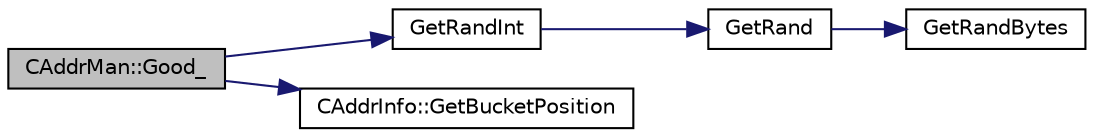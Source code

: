 digraph "CAddrMan::Good_"
{
  edge [fontname="Helvetica",fontsize="10",labelfontname="Helvetica",labelfontsize="10"];
  node [fontname="Helvetica",fontsize="10",shape=record];
  rankdir="LR";
  Node123 [label="CAddrMan::Good_",height=0.2,width=0.4,color="black", fillcolor="grey75", style="filled", fontcolor="black"];
  Node123 -> Node124 [color="midnightblue",fontsize="10",style="solid",fontname="Helvetica"];
  Node124 [label="GetRandInt",height=0.2,width=0.4,color="black", fillcolor="white", style="filled",URL="$random_8cpp.html#a0e44e088732172da6662db2d5e37d4b2"];
  Node124 -> Node125 [color="midnightblue",fontsize="10",style="solid",fontname="Helvetica"];
  Node125 [label="GetRand",height=0.2,width=0.4,color="black", fillcolor="white", style="filled",URL="$random_8cpp.html#a27d9149d522b1fa87d84e5e9ca902aef"];
  Node125 -> Node126 [color="midnightblue",fontsize="10",style="solid",fontname="Helvetica"];
  Node126 [label="GetRandBytes",height=0.2,width=0.4,color="black", fillcolor="white", style="filled",URL="$random_8cpp.html#ada0c29949c4d1ac0cc027d93c4771423",tooltip="Functions to gather random data via the OpenSSL PRNG. "];
  Node123 -> Node127 [color="midnightblue",fontsize="10",style="solid",fontname="Helvetica"];
  Node127 [label="CAddrInfo::GetBucketPosition",height=0.2,width=0.4,color="black", fillcolor="white", style="filled",URL="$class_c_addr_info.html#a3a133ffb3fbf67cbeb5f4bc683fa9126",tooltip="Calculate in which position of a bucket to store this entry. "];
}
